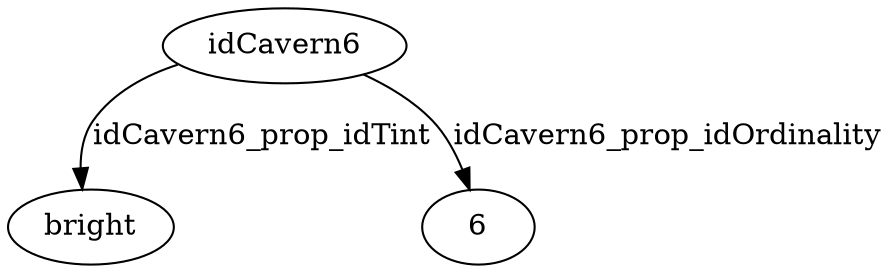 strict digraph  {
idCavern6 [node_type=entity_node, root=root];
bright;
6;
idCavern6 -> bright  [edge_type=property, label=idCavern6_prop_idTint];
idCavern6 -> 6  [edge_type=property, label=idCavern6_prop_idOrdinality];
}
